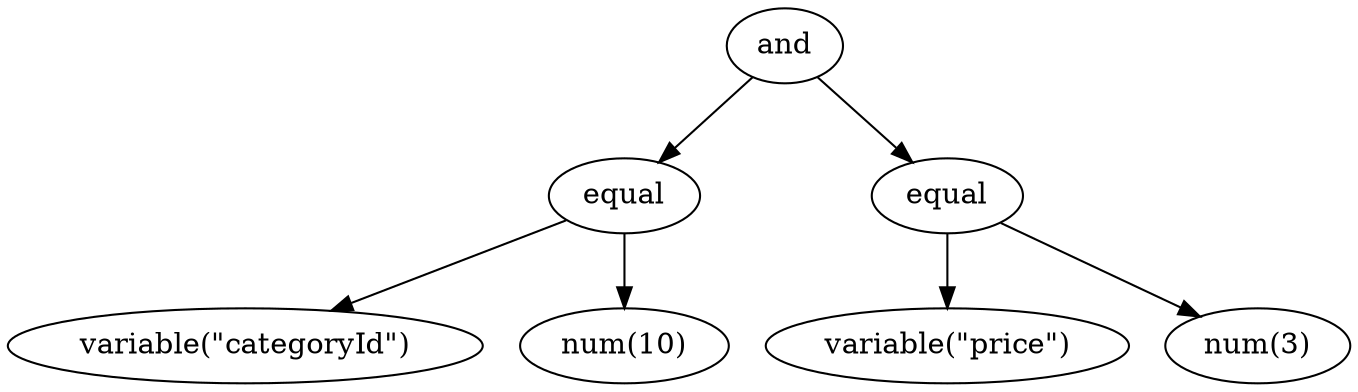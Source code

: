 digraph {
    and[label="and" class="operator,disabled"]
    eq1[label="equal" class="operator,disabled"]
    eq2[label="equal" class="operator,disabled"]
    categoryId[label="variable(\"categoryId\")" class="value,disabled"]
    price[label="variable(\"price\")" class="value,disabled"]
    categoryValue[label="num(10)" class="value"]
    priceValue[label="num(3)" class="value,disabled"]

    and -> eq1[class="disabled"]
    and -> eq2[class="disabled"]

    eq1 -> categoryId[class="disabled"]
    eq1 -> categoryValue[class="disabled"]

    eq2 -> price[class="disabled"]
    eq2 -> priceValue[class="disabled"]
}

